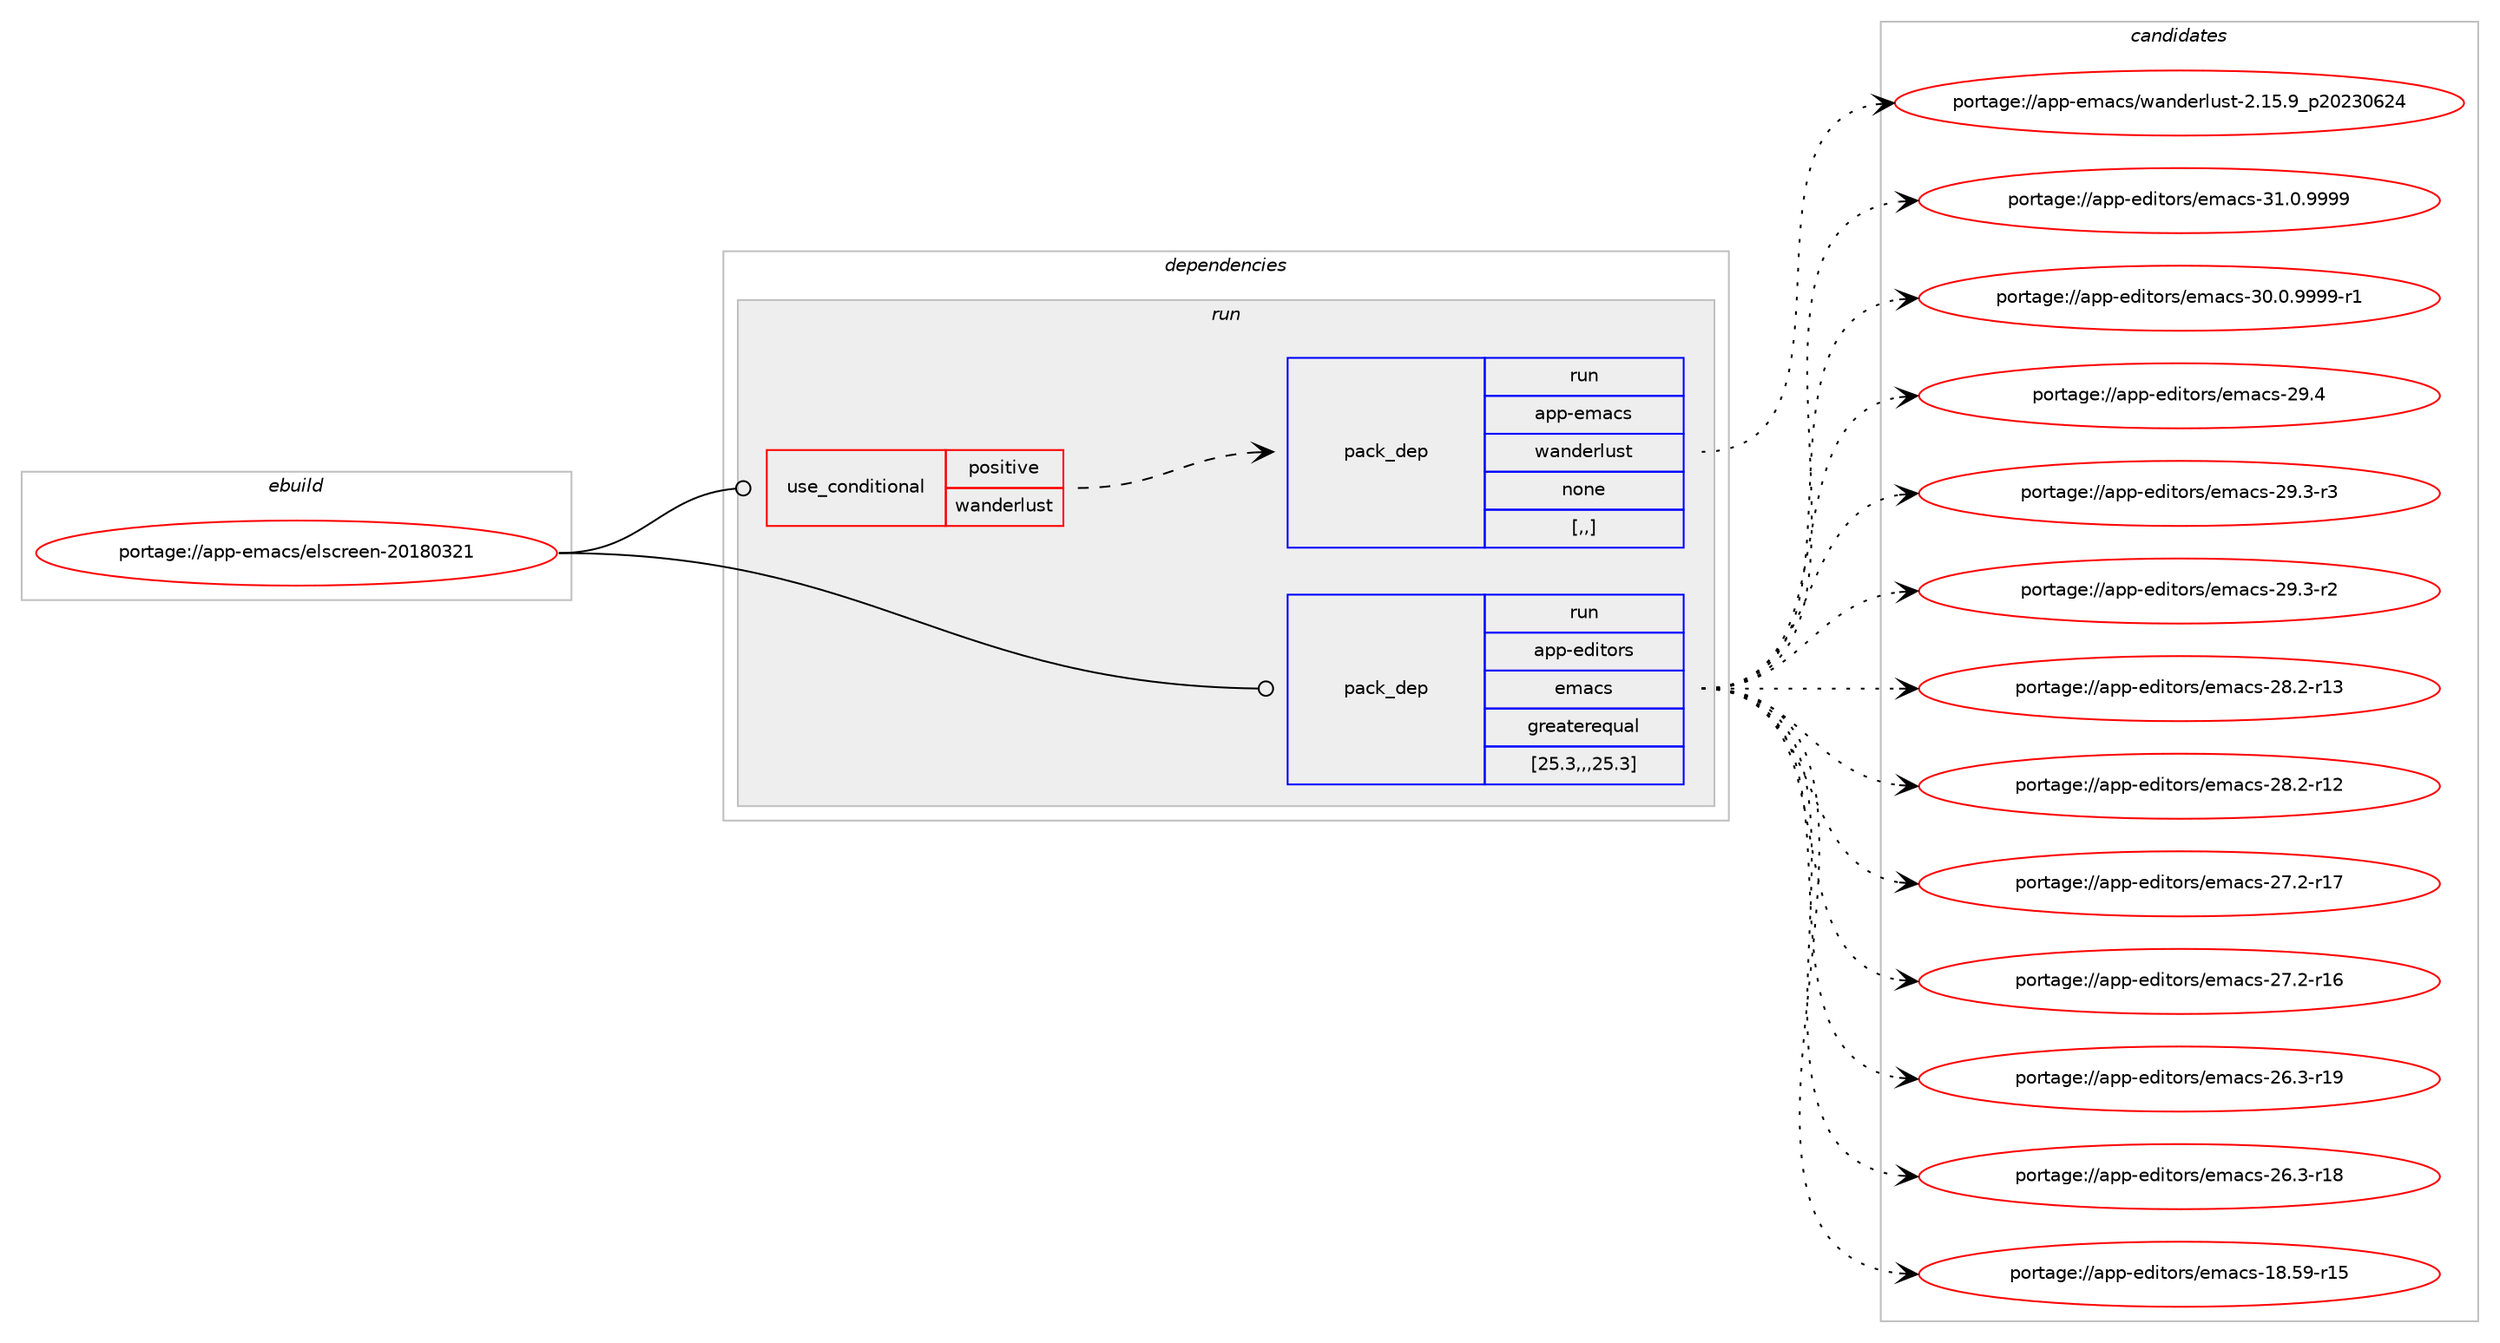 digraph prolog {

# *************
# Graph options
# *************

newrank=true;
concentrate=true;
compound=true;
graph [rankdir=LR,fontname=Helvetica,fontsize=10,ranksep=1.5];#, ranksep=2.5, nodesep=0.2];
edge  [arrowhead=vee];
node  [fontname=Helvetica,fontsize=10];

# **********
# The ebuild
# **********

subgraph cluster_leftcol {
color=gray;
label=<<i>ebuild</i>>;
id [label="portage://app-emacs/elscreen-20180321", color=red, width=4, href="../app-emacs/elscreen-20180321.svg"];
}

# ****************
# The dependencies
# ****************

subgraph cluster_midcol {
color=gray;
label=<<i>dependencies</i>>;
subgraph cluster_compile {
fillcolor="#eeeeee";
style=filled;
label=<<i>compile</i>>;
}
subgraph cluster_compileandrun {
fillcolor="#eeeeee";
style=filled;
label=<<i>compile and run</i>>;
}
subgraph cluster_run {
fillcolor="#eeeeee";
style=filled;
label=<<i>run</i>>;
subgraph cond6147 {
dependency22589 [label=<<TABLE BORDER="0" CELLBORDER="1" CELLSPACING="0" CELLPADDING="4"><TR><TD ROWSPAN="3" CELLPADDING="10">use_conditional</TD></TR><TR><TD>positive</TD></TR><TR><TD>wanderlust</TD></TR></TABLE>>, shape=none, color=red];
subgraph pack16288 {
dependency22590 [label=<<TABLE BORDER="0" CELLBORDER="1" CELLSPACING="0" CELLPADDING="4" WIDTH="220"><TR><TD ROWSPAN="6" CELLPADDING="30">pack_dep</TD></TR><TR><TD WIDTH="110">run</TD></TR><TR><TD>app-emacs</TD></TR><TR><TD>wanderlust</TD></TR><TR><TD>none</TD></TR><TR><TD>[,,]</TD></TR></TABLE>>, shape=none, color=blue];
}
dependency22589:e -> dependency22590:w [weight=20,style="dashed",arrowhead="vee"];
}
id:e -> dependency22589:w [weight=20,style="solid",arrowhead="odot"];
subgraph pack16289 {
dependency22591 [label=<<TABLE BORDER="0" CELLBORDER="1" CELLSPACING="0" CELLPADDING="4" WIDTH="220"><TR><TD ROWSPAN="6" CELLPADDING="30">pack_dep</TD></TR><TR><TD WIDTH="110">run</TD></TR><TR><TD>app-editors</TD></TR><TR><TD>emacs</TD></TR><TR><TD>greaterequal</TD></TR><TR><TD>[25.3,,,25.3]</TD></TR></TABLE>>, shape=none, color=blue];
}
id:e -> dependency22591:w [weight=20,style="solid",arrowhead="odot"];
}
}

# **************
# The candidates
# **************

subgraph cluster_choices {
rank=same;
color=gray;
label=<<i>candidates</i>>;

subgraph choice16288 {
color=black;
nodesep=1;
choice97112112451011099799115471199711010010111410811711511645504649534657951125048505148545052 [label="portage://app-emacs/wanderlust-2.15.9_p20230624", color=red, width=4,href="../app-emacs/wanderlust-2.15.9_p20230624.svg"];
dependency22590:e -> choice97112112451011099799115471199711010010111410811711511645504649534657951125048505148545052:w [style=dotted,weight="100"];
}
subgraph choice16289 {
color=black;
nodesep=1;
choice971121124510110010511611111411547101109979911545514946484657575757 [label="portage://app-editors/emacs-31.0.9999", color=red, width=4,href="../app-editors/emacs-31.0.9999.svg"];
choice9711211245101100105116111114115471011099799115455148464846575757574511449 [label="portage://app-editors/emacs-30.0.9999-r1", color=red, width=4,href="../app-editors/emacs-30.0.9999-r1.svg"];
choice97112112451011001051161111141154710110997991154550574652 [label="portage://app-editors/emacs-29.4", color=red, width=4,href="../app-editors/emacs-29.4.svg"];
choice971121124510110010511611111411547101109979911545505746514511451 [label="portage://app-editors/emacs-29.3-r3", color=red, width=4,href="../app-editors/emacs-29.3-r3.svg"];
choice971121124510110010511611111411547101109979911545505746514511450 [label="portage://app-editors/emacs-29.3-r2", color=red, width=4,href="../app-editors/emacs-29.3-r2.svg"];
choice97112112451011001051161111141154710110997991154550564650451144951 [label="portage://app-editors/emacs-28.2-r13", color=red, width=4,href="../app-editors/emacs-28.2-r13.svg"];
choice97112112451011001051161111141154710110997991154550564650451144950 [label="portage://app-editors/emacs-28.2-r12", color=red, width=4,href="../app-editors/emacs-28.2-r12.svg"];
choice97112112451011001051161111141154710110997991154550554650451144955 [label="portage://app-editors/emacs-27.2-r17", color=red, width=4,href="../app-editors/emacs-27.2-r17.svg"];
choice97112112451011001051161111141154710110997991154550554650451144954 [label="portage://app-editors/emacs-27.2-r16", color=red, width=4,href="../app-editors/emacs-27.2-r16.svg"];
choice97112112451011001051161111141154710110997991154550544651451144957 [label="portage://app-editors/emacs-26.3-r19", color=red, width=4,href="../app-editors/emacs-26.3-r19.svg"];
choice97112112451011001051161111141154710110997991154550544651451144956 [label="portage://app-editors/emacs-26.3-r18", color=red, width=4,href="../app-editors/emacs-26.3-r18.svg"];
choice9711211245101100105116111114115471011099799115454956465357451144953 [label="portage://app-editors/emacs-18.59-r15", color=red, width=4,href="../app-editors/emacs-18.59-r15.svg"];
dependency22591:e -> choice971121124510110010511611111411547101109979911545514946484657575757:w [style=dotted,weight="100"];
dependency22591:e -> choice9711211245101100105116111114115471011099799115455148464846575757574511449:w [style=dotted,weight="100"];
dependency22591:e -> choice97112112451011001051161111141154710110997991154550574652:w [style=dotted,weight="100"];
dependency22591:e -> choice971121124510110010511611111411547101109979911545505746514511451:w [style=dotted,weight="100"];
dependency22591:e -> choice971121124510110010511611111411547101109979911545505746514511450:w [style=dotted,weight="100"];
dependency22591:e -> choice97112112451011001051161111141154710110997991154550564650451144951:w [style=dotted,weight="100"];
dependency22591:e -> choice97112112451011001051161111141154710110997991154550564650451144950:w [style=dotted,weight="100"];
dependency22591:e -> choice97112112451011001051161111141154710110997991154550554650451144955:w [style=dotted,weight="100"];
dependency22591:e -> choice97112112451011001051161111141154710110997991154550554650451144954:w [style=dotted,weight="100"];
dependency22591:e -> choice97112112451011001051161111141154710110997991154550544651451144957:w [style=dotted,weight="100"];
dependency22591:e -> choice97112112451011001051161111141154710110997991154550544651451144956:w [style=dotted,weight="100"];
dependency22591:e -> choice9711211245101100105116111114115471011099799115454956465357451144953:w [style=dotted,weight="100"];
}
}

}
